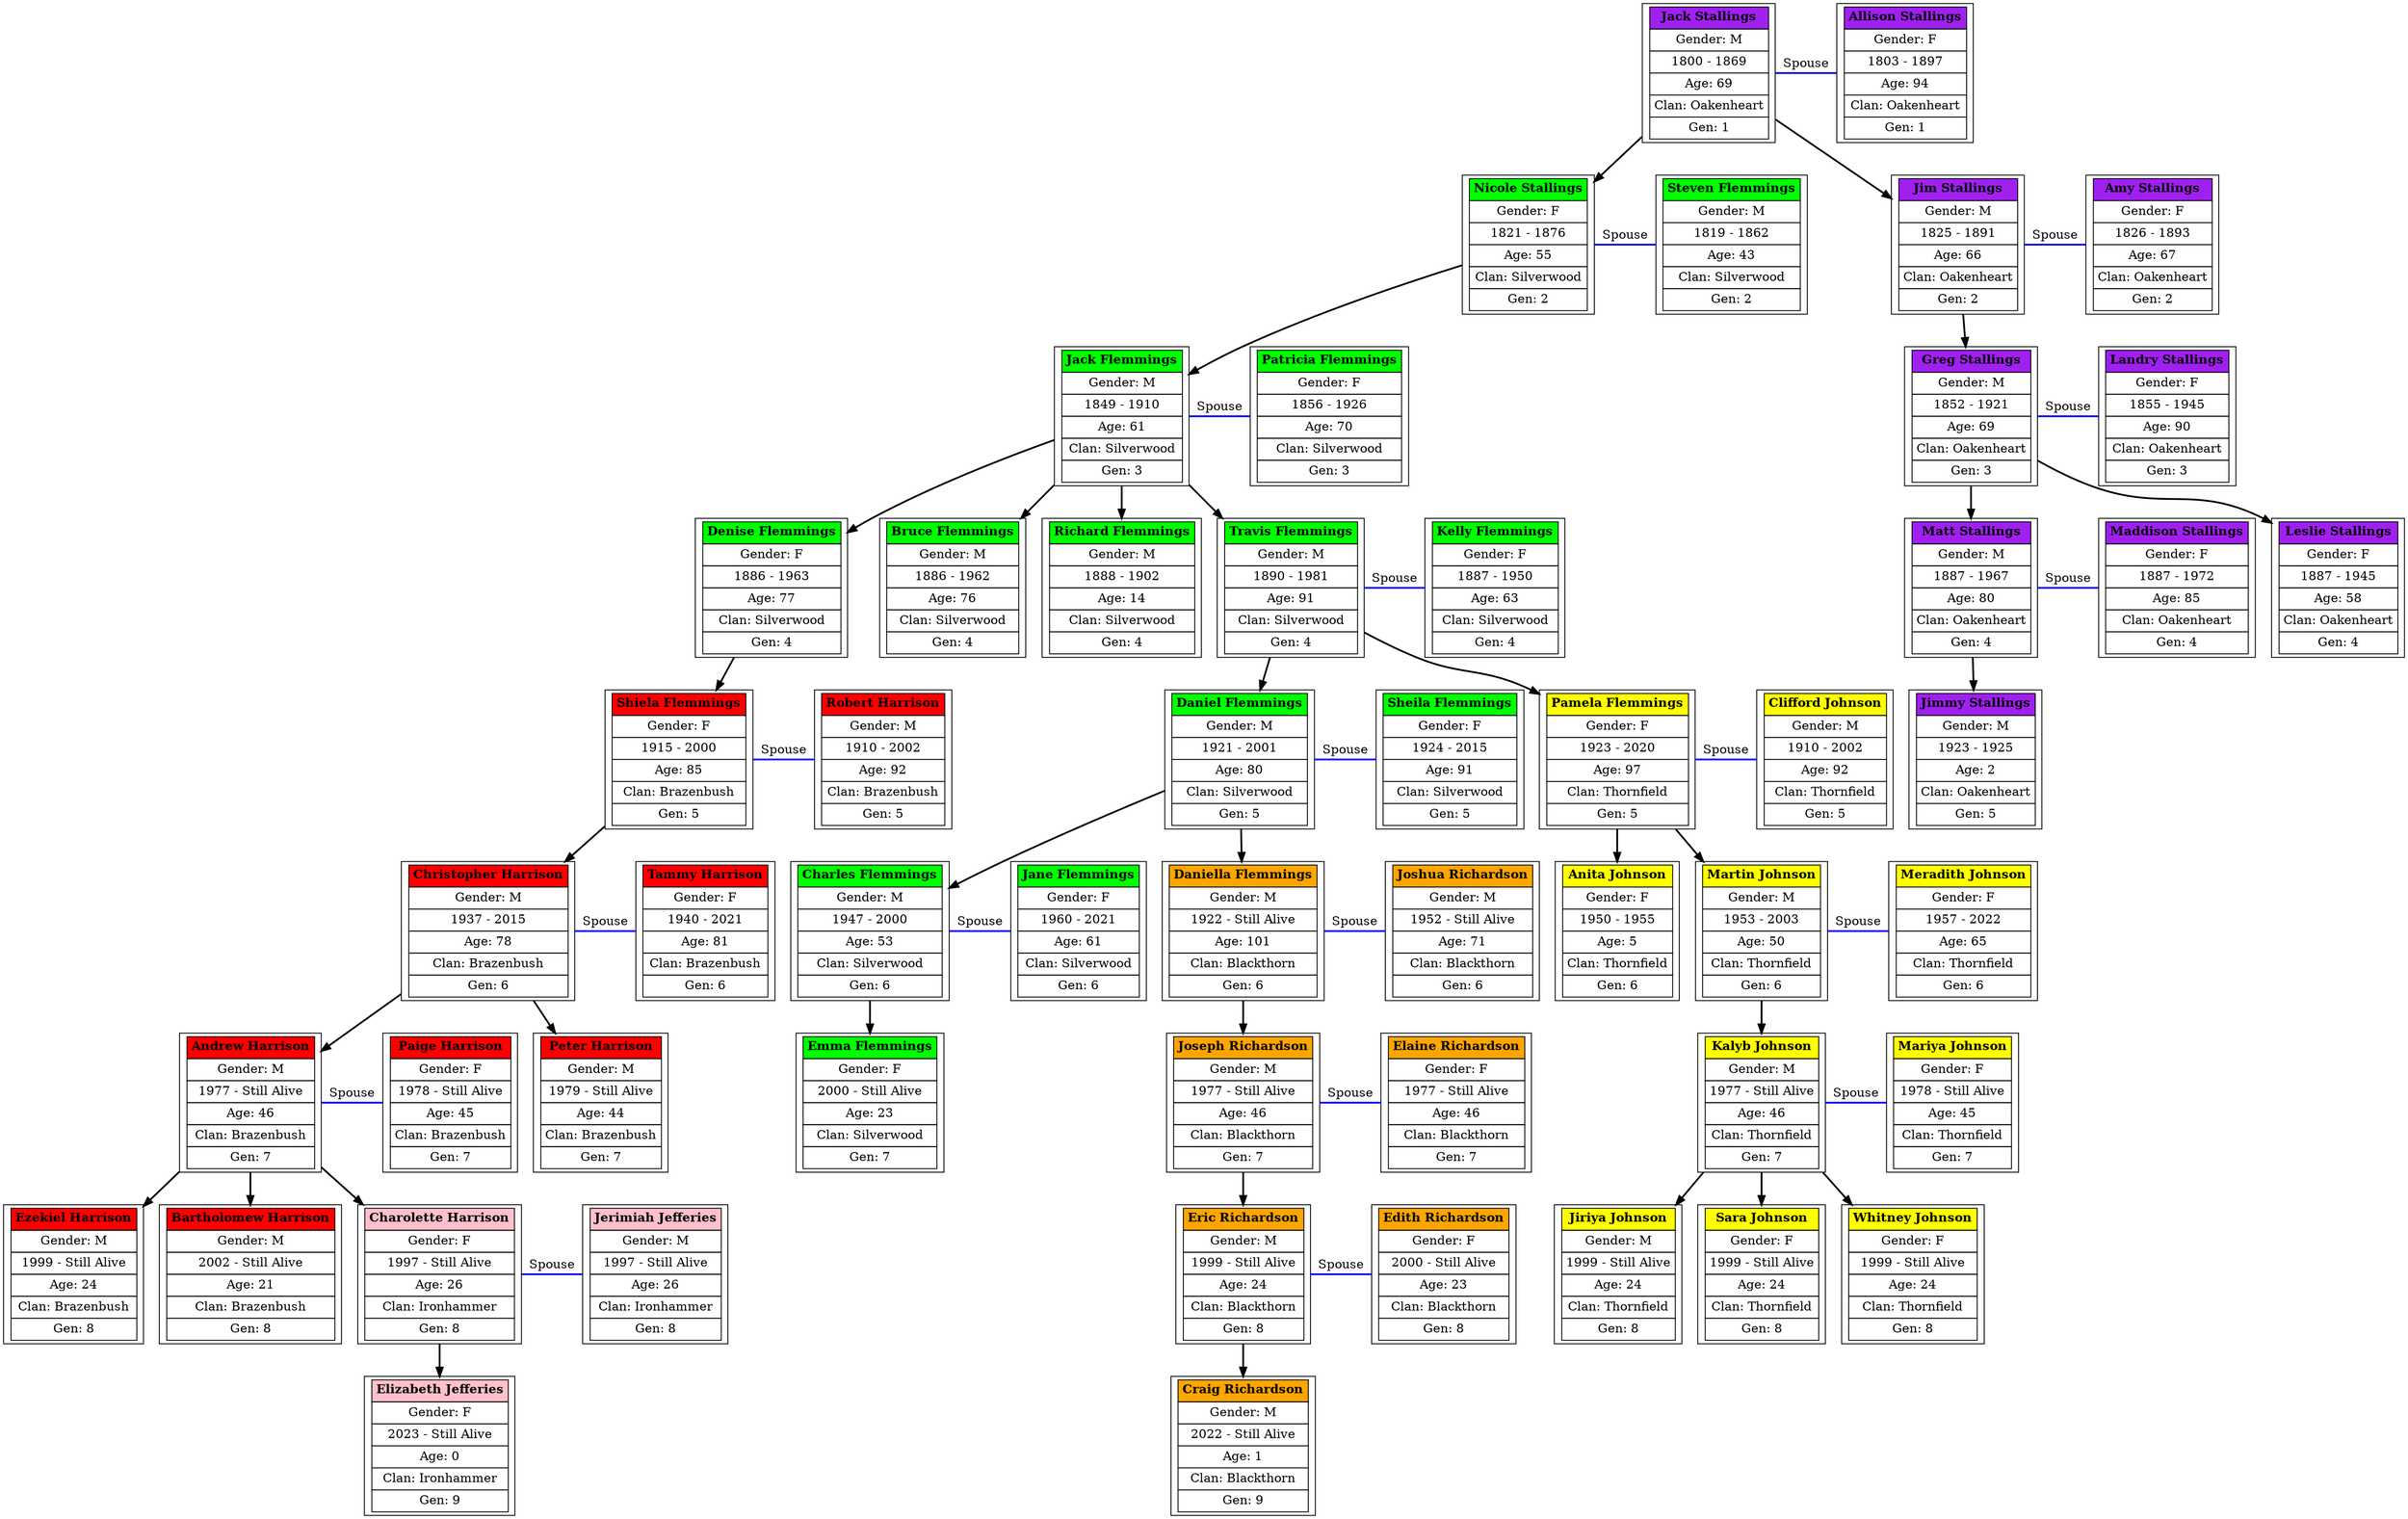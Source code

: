 digraph FamilyTree {
	{ rank = same; }
	{ rank = same; 0; 1; }
	{ rank = same; 2; 3; 26; 33; }
	{ rank = same; 4; 5; 34; 35; }
	{ rank = same; 6; 7; 8; 9; 10; 36; 37; 38; }
	{ rank = same; 11; 12; 13; 14; 27; 28; 39; }
	{ rank = same; 15; 16; 17; 18; 19; 29; 30; 40; 41; }
	{ rank = same; 20; 21; 24; 31; 32; 42; 43; 47; }
	{ rank = same; 22; 23; 44; 45; 46; 48; 49; 50; 51; }
	{ rank = same; 25; 52; }
	0 [label=<<table border="0" cellborder="1" cellspacing="0" cellpadding="4"><tr><td bgcolor="purple"><b>Jack Stallings</b></td></tr><tr><td>Gender: M</td></tr><tr><td>1800 - 1869</td></tr><tr><td>Age: 69</td></tr><tr><td>Clan: Oakenheart</td></tr><tr><td>Gen: 1</td></tr></table>>, shape=rectangle];
	0 -> 1 [label="Spouse", dir=none, penwidth=2, color="blue"];
	1 [label=<<table border="0" cellborder="1" cellspacing="0" cellpadding="4"><tr><td bgcolor="purple"><b>Allison Stallings</b></td></tr><tr><td>Gender: F</td></tr><tr><td>1803 - 1897</td></tr><tr><td>Age: 94</td></tr><tr><td>Clan: Oakenheart</td></tr><tr><td>Gen: 1</td></tr></table>>, shape=rectangle];
	0 -> 2[penwidth=2];
	2 [label=<<table border="0" cellborder="1" cellspacing="0" cellpadding="4"><tr><td bgcolor="green"><b>Nicole Stallings</b></td></tr><tr><td>Gender: F</td></tr><tr><td>1821 - 1876</td></tr><tr><td>Age: 55</td></tr><tr><td>Clan: Silverwood</td></tr><tr><td>Gen: 2</td></tr></table>>, shape=rectangle];
	2 -> 3 [label="Spouse", dir=none, penwidth=2, color="blue"];
	3 [label=<<table border="0" cellborder="1" cellspacing="0" cellpadding="4"><tr><td bgcolor="green"><b>Steven Flemmings</b></td></tr><tr><td>Gender: M</td></tr><tr><td>1819 - 1862</td></tr><tr><td>Age: 43</td></tr><tr><td>Clan: Silverwood</td></tr><tr><td>Gen: 2</td></tr></table>>, shape=rectangle];
	2 -> 4[penwidth=2];
	4 [label=<<table border="0" cellborder="1" cellspacing="0" cellpadding="4"><tr><td bgcolor="green"><b>Jack Flemmings</b></td></tr><tr><td>Gender: M</td></tr><tr><td>1849 - 1910</td></tr><tr><td>Age: 61</td></tr><tr><td>Clan: Silverwood</td></tr><tr><td>Gen: 3</td></tr></table>>, shape=rectangle];
	4 -> 5 [label="Spouse", dir=none, penwidth=2, color="blue"];
	5 [label=<<table border="0" cellborder="1" cellspacing="0" cellpadding="4"><tr><td bgcolor="green"><b>Patricia Flemmings</b></td></tr><tr><td>Gender: F</td></tr><tr><td>1856 - 1926</td></tr><tr><td>Age: 70</td></tr><tr><td>Clan: Silverwood</td></tr><tr><td>Gen: 3</td></tr></table>>, shape=rectangle];
	4 -> 6[penwidth=2];
	6 [label=<<table border="0" cellborder="1" cellspacing="0" cellpadding="4"><tr><td bgcolor="green"><b>Denise Flemmings</b></td></tr><tr><td>Gender: F</td></tr><tr><td>1886 - 1963</td></tr><tr><td>Age: 77</td></tr><tr><td>Clan: Silverwood</td></tr><tr><td>Gen: 4</td></tr></table>>, shape=rectangle];
	6 -> 27[penwidth=2];
	27 [label=<<table border="0" cellborder="1" cellspacing="0" cellpadding="4"><tr><td bgcolor="red"><b>Shiela Flemmings</b></td></tr><tr><td>Gender: F</td></tr><tr><td>1915 - 2000</td></tr><tr><td>Age: 85</td></tr><tr><td>Clan: Brazenbush</td></tr><tr><td>Gen: 5</td></tr></table>>, shape=rectangle];
	27 -> 28 [label="Spouse", dir=none, penwidth=2, color="blue"];
	28 [label=<<table border="0" cellborder="1" cellspacing="0" cellpadding="4"><tr><td bgcolor="red"><b>Robert Harrison</b></td></tr><tr><td>Gender: M</td></tr><tr><td>1910 - 2002</td></tr><tr><td>Age: 92</td></tr><tr><td>Clan: Brazenbush</td></tr><tr><td>Gen: 5</td></tr></table>>, shape=rectangle];
	27 -> 29[penwidth=2];
	29 [label=<<table border="0" cellborder="1" cellspacing="0" cellpadding="4"><tr><td bgcolor="red"><b>Christopher Harrison</b></td></tr><tr><td>Gender: M</td></tr><tr><td>1937 - 2015</td></tr><tr><td>Age: 78</td></tr><tr><td>Clan: Brazenbush</td></tr><tr><td>Gen: 6</td></tr></table>>, shape=rectangle];
	29 -> 30 [label="Spouse", dir=none, penwidth=2, color="blue"];
	30 [label=<<table border="0" cellborder="1" cellspacing="0" cellpadding="4"><tr><td bgcolor="red"><b>Tammy Harrison</b></td></tr><tr><td>Gender: F</td></tr><tr><td>1940 - 2021</td></tr><tr><td>Age: 81</td></tr><tr><td>Clan: Brazenbush</td></tr><tr><td>Gen: 6</td></tr></table>>, shape=rectangle];
	29 -> 31[penwidth=2];
	31 [label=<<table border="0" cellborder="1" cellspacing="0" cellpadding="4"><tr><td bgcolor="red"><b>Andrew Harrison</b></td></tr><tr><td>Gender: M</td></tr><tr><td>1977 - Still Alive</td></tr><tr><td>Age: 46</td></tr><tr><td>Clan: Brazenbush</td></tr><tr><td>Gen: 7</td></tr></table>>, shape=rectangle];
	31 -> 32 [label="Spouse", dir=none, penwidth=2, color="blue"];
	32 [label=<<table border="0" cellborder="1" cellspacing="0" cellpadding="4"><tr><td bgcolor="red"><b>Paige Harrison</b></td></tr><tr><td>Gender: F</td></tr><tr><td>1978 - Still Alive</td></tr><tr><td>Age: 45</td></tr><tr><td>Clan: Brazenbush</td></tr><tr><td>Gen: 7</td></tr></table>>, shape=rectangle];
	31 -> 48[penwidth=2];
	48 [label=<<table border="0" cellborder="1" cellspacing="0" cellpadding="4"><tr><td bgcolor="red"><b>Ezekiel Harrison</b></td></tr><tr><td>Gender: M</td></tr><tr><td>1999 - Still Alive</td></tr><tr><td>Age: 24</td></tr><tr><td>Clan: Brazenbush</td></tr><tr><td>Gen: 8</td></tr></table>>, shape=rectangle];
	31 -> 49[penwidth=2];
	49 [label=<<table border="0" cellborder="1" cellspacing="0" cellpadding="4"><tr><td bgcolor="red"><b>Bartholomew Harrison</b></td></tr><tr><td>Gender: M</td></tr><tr><td>2002 - Still Alive</td></tr><tr><td>Age: 21</td></tr><tr><td>Clan: Brazenbush</td></tr><tr><td>Gen: 8</td></tr></table>>, shape=rectangle];
	31 -> 50[penwidth=2];
	50 [label=<<table border="0" cellborder="1" cellspacing="0" cellpadding="4"><tr><td bgcolor="pink"><b>Charolette Harrison</b></td></tr><tr><td>Gender: F</td></tr><tr><td>1997 - Still Alive</td></tr><tr><td>Age: 26</td></tr><tr><td>Clan: Ironhammer</td></tr><tr><td>Gen: 8</td></tr></table>>, shape=rectangle];
	50 -> 51 [label="Spouse", dir=none, penwidth=2, color="blue"];
	51 [label=<<table border="0" cellborder="1" cellspacing="0" cellpadding="4"><tr><td bgcolor="pink"><b>Jerimiah Jefferies</b></td></tr><tr><td>Gender: M</td></tr><tr><td>1997 - Still Alive</td></tr><tr><td>Age: 26</td></tr><tr><td>Clan: Ironhammer</td></tr><tr><td>Gen: 8</td></tr></table>>, shape=rectangle];
	50 -> 52[penwidth=2];
	52 [label=<<table border="0" cellborder="1" cellspacing="0" cellpadding="4"><tr><td bgcolor="pink"><b>Elizabeth Jefferies</b></td></tr><tr><td>Gender: F</td></tr><tr><td>2023 - Still Alive</td></tr><tr><td>Age: 0</td></tr><tr><td>Clan: Ironhammer</td></tr><tr><td>Gen: 9</td></tr></table>>, shape=rectangle];
	29 -> 47[penwidth=2];
	47 [label=<<table border="0" cellborder="1" cellspacing="0" cellpadding="4"><tr><td bgcolor="red"><b>Peter Harrison</b></td></tr><tr><td>Gender: M</td></tr><tr><td>1979 - Still Alive</td></tr><tr><td>Age: 44</td></tr><tr><td>Clan: Brazenbush</td></tr><tr><td>Gen: 7</td></tr></table>>, shape=rectangle];
	4 -> 7[penwidth=2];
	7 [label=<<table border="0" cellborder="1" cellspacing="0" cellpadding="4"><tr><td bgcolor="green"><b>Bruce Flemmings</b></td></tr><tr><td>Gender: M</td></tr><tr><td>1886 - 1962</td></tr><tr><td>Age: 76</td></tr><tr><td>Clan: Silverwood</td></tr><tr><td>Gen: 4</td></tr></table>>, shape=rectangle];
	4 -> 8[penwidth=2];
	8 [label=<<table border="0" cellborder="1" cellspacing="0" cellpadding="4"><tr><td bgcolor="green"><b>Richard Flemmings</b></td></tr><tr><td>Gender: M</td></tr><tr><td>1888 - 1902</td></tr><tr><td>Age: 14</td></tr><tr><td>Clan: Silverwood</td></tr><tr><td>Gen: 4</td></tr></table>>, shape=rectangle];
	4 -> 9[penwidth=2];
	9 [label=<<table border="0" cellborder="1" cellspacing="0" cellpadding="4"><tr><td bgcolor="green"><b>Travis Flemmings</b></td></tr><tr><td>Gender: M</td></tr><tr><td>1890 - 1981</td></tr><tr><td>Age: 91</td></tr><tr><td>Clan: Silverwood</td></tr><tr><td>Gen: 4</td></tr></table>>, shape=rectangle];
	9 -> 10 [label="Spouse", dir=none, penwidth=2, color="blue"];
	10 [label=<<table border="0" cellborder="1" cellspacing="0" cellpadding="4"><tr><td bgcolor="green"><b>Kelly Flemmings</b></td></tr><tr><td>Gender: F</td></tr><tr><td>1887 - 1950</td></tr><tr><td>Age: 63</td></tr><tr><td>Clan: Silverwood</td></tr><tr><td>Gen: 4</td></tr></table>>, shape=rectangle];
	9 -> 11[penwidth=2];
	11 [label=<<table border="0" cellborder="1" cellspacing="0" cellpadding="4"><tr><td bgcolor="green"><b>Daniel Flemmings</b></td></tr><tr><td>Gender: M</td></tr><tr><td>1921 - 2001</td></tr><tr><td>Age: 80</td></tr><tr><td>Clan: Silverwood</td></tr><tr><td>Gen: 5</td></tr></table>>, shape=rectangle];
	11 -> 12 [label="Spouse", dir=none, penwidth=2, color="blue"];
	12 [label=<<table border="0" cellborder="1" cellspacing="0" cellpadding="4"><tr><td bgcolor="green"><b>Sheila Flemmings</b></td></tr><tr><td>Gender: F</td></tr><tr><td>1924 - 2015</td></tr><tr><td>Age: 91</td></tr><tr><td>Clan: Silverwood</td></tr><tr><td>Gen: 5</td></tr></table>>, shape=rectangle];
	11 -> 15[penwidth=2];
	15 [label=<<table border="0" cellborder="1" cellspacing="0" cellpadding="4"><tr><td bgcolor="green"><b>Charles Flemmings</b></td></tr><tr><td>Gender: M</td></tr><tr><td>1947 - 2000</td></tr><tr><td>Age: 53</td></tr><tr><td>Clan: Silverwood</td></tr><tr><td>Gen: 6</td></tr></table>>, shape=rectangle];
	15 -> 16 [label="Spouse", dir=none, penwidth=2, color="blue"];
	16 [label=<<table border="0" cellborder="1" cellspacing="0" cellpadding="4"><tr><td bgcolor="green"><b>Jane Flemmings</b></td></tr><tr><td>Gender: F</td></tr><tr><td>1960 - 2021</td></tr><tr><td>Age: 61</td></tr><tr><td>Clan: Silverwood</td></tr><tr><td>Gen: 6</td></tr></table>>, shape=rectangle];
	15 -> 24[penwidth=2];
	24 [label=<<table border="0" cellborder="1" cellspacing="0" cellpadding="4"><tr><td bgcolor="green"><b>Emma Flemmings</b></td></tr><tr><td>Gender: F</td></tr><tr><td>2000 - Still Alive</td></tr><tr><td>Age: 23</td></tr><tr><td>Clan: Silverwood</td></tr><tr><td>Gen: 7</td></tr></table>>, shape=rectangle];
	11 -> 17[penwidth=2];
	17 [label=<<table border="0" cellborder="1" cellspacing="0" cellpadding="4"><tr><td bgcolor="orange"><b>Daniella Flemmings</b></td></tr><tr><td>Gender: M</td></tr><tr><td>1922 - Still Alive</td></tr><tr><td>Age: 101</td></tr><tr><td>Clan: Blackthorn</td></tr><tr><td>Gen: 6</td></tr></table>>, shape=rectangle];
	17 -> 18 [label="Spouse", dir=none, penwidth=2, color="blue"];
	18 [label=<<table border="0" cellborder="1" cellspacing="0" cellpadding="4"><tr><td bgcolor="orange"><b>Joshua Richardson</b></td></tr><tr><td>Gender: M</td></tr><tr><td>1952 - Still Alive</td></tr><tr><td>Age: 71</td></tr><tr><td>Clan: Blackthorn</td></tr><tr><td>Gen: 6</td></tr></table>>, shape=rectangle];
	17 -> 20[penwidth=2];
	20 [label=<<table border="0" cellborder="1" cellspacing="0" cellpadding="4"><tr><td bgcolor="orange"><b>Joseph Richardson</b></td></tr><tr><td>Gender: M</td></tr><tr><td>1977 - Still Alive</td></tr><tr><td>Age: 46</td></tr><tr><td>Clan: Blackthorn</td></tr><tr><td>Gen: 7</td></tr></table>>, shape=rectangle];
	20 -> 21 [label="Spouse", dir=none, penwidth=2, color="blue"];
	21 [label=<<table border="0" cellborder="1" cellspacing="0" cellpadding="4"><tr><td bgcolor="orange"><b>Elaine Richardson</b></td></tr><tr><td>Gender: F</td></tr><tr><td>1977 - Still Alive</td></tr><tr><td>Age: 46</td></tr><tr><td>Clan: Blackthorn</td></tr><tr><td>Gen: 7</td></tr></table>>, shape=rectangle];
	20 -> 22[penwidth=2];
	22 [label=<<table border="0" cellborder="1" cellspacing="0" cellpadding="4"><tr><td bgcolor="orange"><b>Eric Richardson</b></td></tr><tr><td>Gender: M</td></tr><tr><td>1999 - Still Alive</td></tr><tr><td>Age: 24</td></tr><tr><td>Clan: Blackthorn</td></tr><tr><td>Gen: 8</td></tr></table>>, shape=rectangle];
	22 -> 23 [label="Spouse", dir=none, penwidth=2, color="blue"];
	23 [label=<<table border="0" cellborder="1" cellspacing="0" cellpadding="4"><tr><td bgcolor="orange"><b>Edith Richardson</b></td></tr><tr><td>Gender: F</td></tr><tr><td>2000 - Still Alive</td></tr><tr><td>Age: 23</td></tr><tr><td>Clan: Blackthorn</td></tr><tr><td>Gen: 8</td></tr></table>>, shape=rectangle];
	22 -> 25[penwidth=2];
	25 [label=<<table border="0" cellborder="1" cellspacing="0" cellpadding="4"><tr><td bgcolor="orange"><b>Craig Richardson</b></td></tr><tr><td>Gender: M</td></tr><tr><td>2022 - Still Alive</td></tr><tr><td>Age: 1</td></tr><tr><td>Clan: Blackthorn</td></tr><tr><td>Gen: 9</td></tr></table>>, shape=rectangle];
	9 -> 13[penwidth=2];
	13 [label=<<table border="0" cellborder="1" cellspacing="0" cellpadding="4"><tr><td bgcolor="yellow"><b>Pamela Flemmings</b></td></tr><tr><td>Gender: F</td></tr><tr><td>1923 - 2020</td></tr><tr><td>Age: 97</td></tr><tr><td>Clan: Thornfield</td></tr><tr><td>Gen: 5</td></tr></table>>, shape=rectangle];
	13 -> 14 [label="Spouse", dir=none, penwidth=2, color="blue"];
	14 [label=<<table border="0" cellborder="1" cellspacing="0" cellpadding="4"><tr><td bgcolor="yellow"><b>Clifford Johnson</b></td></tr><tr><td>Gender: M</td></tr><tr><td>1910 - 2002</td></tr><tr><td>Age: 92</td></tr><tr><td>Clan: Thornfield</td></tr><tr><td>Gen: 5</td></tr></table>>, shape=rectangle];
	13 -> 19[penwidth=2];
	19 [label=<<table border="0" cellborder="1" cellspacing="0" cellpadding="4"><tr><td bgcolor="yellow"><b>Anita Johnson</b></td></tr><tr><td>Gender: F</td></tr><tr><td>1950 - 1955</td></tr><tr><td>Age: 5</td></tr><tr><td>Clan: Thornfield</td></tr><tr><td>Gen: 6</td></tr></table>>, shape=rectangle];
	13 -> 40[penwidth=2];
	40 [label=<<table border="0" cellborder="1" cellspacing="0" cellpadding="4"><tr><td bgcolor="yellow"><b>Martin Johnson</b></td></tr><tr><td>Gender: M</td></tr><tr><td>1953 - 2003</td></tr><tr><td>Age: 50</td></tr><tr><td>Clan: Thornfield</td></tr><tr><td>Gen: 6</td></tr></table>>, shape=rectangle];
	40 -> 41 [label="Spouse", dir=none, penwidth=2, color="blue"];
	41 [label=<<table border="0" cellborder="1" cellspacing="0" cellpadding="4"><tr><td bgcolor="yellow"><b>Meradith Johnson</b></td></tr><tr><td>Gender: F</td></tr><tr><td>1957 - 2022</td></tr><tr><td>Age: 65</td></tr><tr><td>Clan: Thornfield</td></tr><tr><td>Gen: 6</td></tr></table>>, shape=rectangle];
	40 -> 42[penwidth=2];
	42 [label=<<table border="0" cellborder="1" cellspacing="0" cellpadding="4"><tr><td bgcolor="yellow"><b>Kalyb Johnson</b></td></tr><tr><td>Gender: M</td></tr><tr><td>1977 - Still Alive</td></tr><tr><td>Age: 46</td></tr><tr><td>Clan: Thornfield</td></tr><tr><td>Gen: 7</td></tr></table>>, shape=rectangle];
	42 -> 43 [label="Spouse", dir=none, penwidth=2, color="blue"];
	43 [label=<<table border="0" cellborder="1" cellspacing="0" cellpadding="4"><tr><td bgcolor="yellow"><b>Mariya Johnson</b></td></tr><tr><td>Gender: F</td></tr><tr><td>1978 - Still Alive</td></tr><tr><td>Age: 45</td></tr><tr><td>Clan: Thornfield</td></tr><tr><td>Gen: 7</td></tr></table>>, shape=rectangle];
	42 -> 44[penwidth=2];
	44 [label=<<table border="0" cellborder="1" cellspacing="0" cellpadding="4"><tr><td bgcolor="yellow"><b>Jiriya Johnson</b></td></tr><tr><td>Gender: M</td></tr><tr><td>1999 - Still Alive</td></tr><tr><td>Age: 24</td></tr><tr><td>Clan: Thornfield</td></tr><tr><td>Gen: 8</td></tr></table>>, shape=rectangle];
	42 -> 45[penwidth=2];
	45 [label=<<table border="0" cellborder="1" cellspacing="0" cellpadding="4"><tr><td bgcolor="yellow"><b>Sara Johnson</b></td></tr><tr><td>Gender: F</td></tr><tr><td>1999 - Still Alive</td></tr><tr><td>Age: 24</td></tr><tr><td>Clan: Thornfield</td></tr><tr><td>Gen: 8</td></tr></table>>, shape=rectangle];
	42 -> 46[penwidth=2];
	46 [label=<<table border="0" cellborder="1" cellspacing="0" cellpadding="4"><tr><td bgcolor="yellow"><b>Whitney Johnson</b></td></tr><tr><td>Gender: F</td></tr><tr><td>1999 - Still Alive</td></tr><tr><td>Age: 24</td></tr><tr><td>Clan: Thornfield</td></tr><tr><td>Gen: 8</td></tr></table>>, shape=rectangle];
	0 -> 26[penwidth=2];
	26 [label=<<table border="0" cellborder="1" cellspacing="0" cellpadding="4"><tr><td bgcolor="purple"><b>Jim Stallings</b></td></tr><tr><td>Gender: M</td></tr><tr><td>1825 - 1891</td></tr><tr><td>Age: 66</td></tr><tr><td>Clan: Oakenheart</td></tr><tr><td>Gen: 2</td></tr></table>>, shape=rectangle];
	26 -> 33 [label="Spouse", dir=none, penwidth=2, color="blue"];
	33 [label=<<table border="0" cellborder="1" cellspacing="0" cellpadding="4"><tr><td bgcolor="purple"><b>Amy Stallings</b></td></tr><tr><td>Gender: F</td></tr><tr><td>1826 - 1893</td></tr><tr><td>Age: 67</td></tr><tr><td>Clan: Oakenheart</td></tr><tr><td>Gen: 2</td></tr></table>>, shape=rectangle];
	26 -> 34[penwidth=2];
	34 [label=<<table border="0" cellborder="1" cellspacing="0" cellpadding="4"><tr><td bgcolor="purple"><b>Greg Stallings</b></td></tr><tr><td>Gender: M</td></tr><tr><td>1852 - 1921</td></tr><tr><td>Age: 69</td></tr><tr><td>Clan: Oakenheart</td></tr><tr><td>Gen: 3</td></tr></table>>, shape=rectangle];
	34 -> 35 [label="Spouse", dir=none, penwidth=2, color="blue"];
	35 [label=<<table border="0" cellborder="1" cellspacing="0" cellpadding="4"><tr><td bgcolor="purple"><b>Landry Stallings</b></td></tr><tr><td>Gender: F</td></tr><tr><td>1855 - 1945</td></tr><tr><td>Age: 90</td></tr><tr><td>Clan: Oakenheart</td></tr><tr><td>Gen: 3</td></tr></table>>, shape=rectangle];
	34 -> 36[penwidth=2];
	36 [label=<<table border="0" cellborder="1" cellspacing="0" cellpadding="4"><tr><td bgcolor="purple"><b>Matt Stallings</b></td></tr><tr><td>Gender: M</td></tr><tr><td>1887 - 1967</td></tr><tr><td>Age: 80</td></tr><tr><td>Clan: Oakenheart</td></tr><tr><td>Gen: 4</td></tr></table>>, shape=rectangle];
	36 -> 37 [label="Spouse", dir=none, penwidth=2, color="blue"];
	37 [label=<<table border="0" cellborder="1" cellspacing="0" cellpadding="4"><tr><td bgcolor="purple"><b>Maddison Stallings</b></td></tr><tr><td>Gender: F</td></tr><tr><td>1887 - 1972</td></tr><tr><td>Age: 85</td></tr><tr><td>Clan: Oakenheart</td></tr><tr><td>Gen: 4</td></tr></table>>, shape=rectangle];
	36 -> 39[penwidth=2];
	39 [label=<<table border="0" cellborder="1" cellspacing="0" cellpadding="4"><tr><td bgcolor="purple"><b>Jimmy Stallings</b></td></tr><tr><td>Gender: M</td></tr><tr><td>1923 - 1925</td></tr><tr><td>Age: 2</td></tr><tr><td>Clan: Oakenheart</td></tr><tr><td>Gen: 5</td></tr></table>>, shape=rectangle];
	34 -> 38[penwidth=2];
	38 [label=<<table border="0" cellborder="1" cellspacing="0" cellpadding="4"><tr><td bgcolor="purple"><b>Leslie Stallings</b></td></tr><tr><td>Gender: F</td></tr><tr><td>1887 - 1945</td></tr><tr><td>Age: 58</td></tr><tr><td>Clan: Oakenheart</td></tr><tr><td>Gen: 4</td></tr></table>>, shape=rectangle];
}
